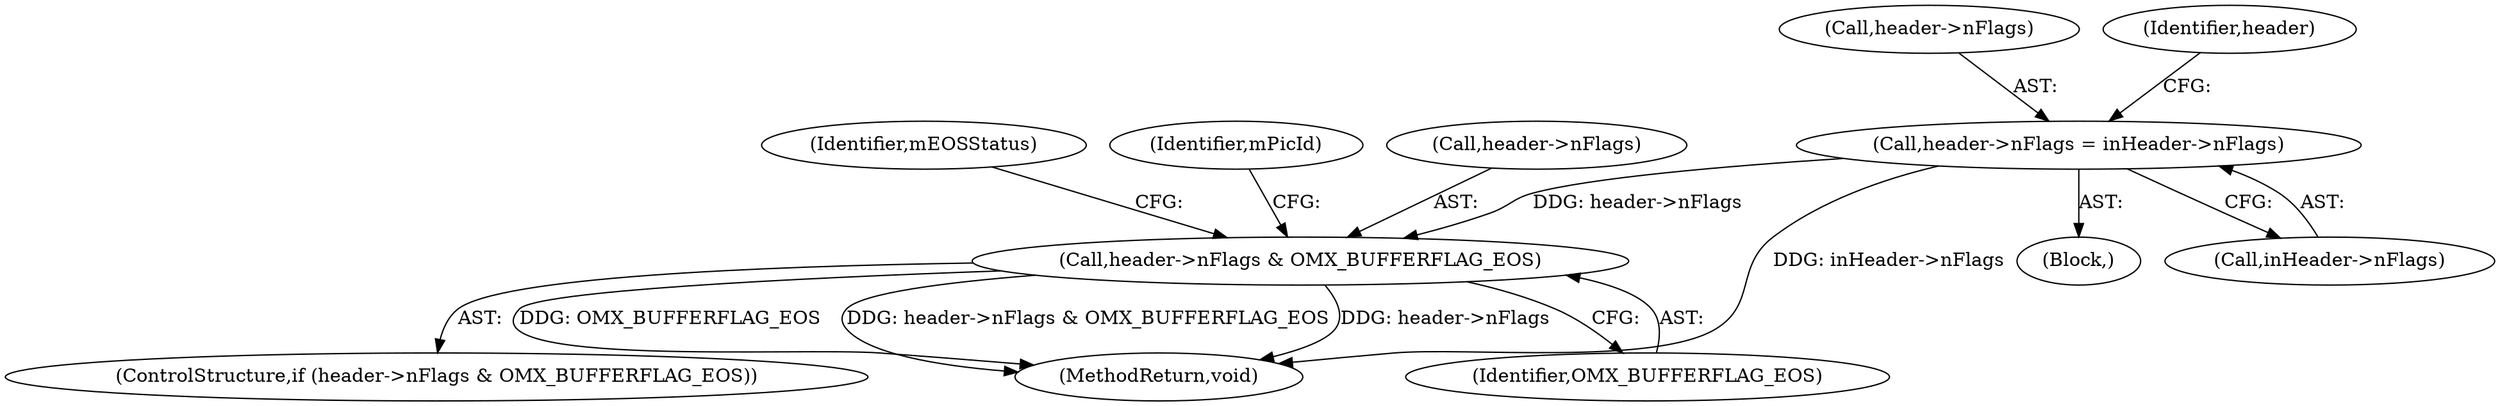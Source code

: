 digraph "0_Android_d2f47191538837e796e2b10c1ff7e1ee35f6e0ab_2@pointer" {
"1000190" [label="(Call,header->nFlags = inHeader->nFlags)"];
"1000198" [label="(Call,header->nFlags & OMX_BUFFERFLAG_EOS)"];
"1000191" [label="(Call,header->nFlags)"];
"1000200" [label="(Identifier,header)"];
"1000197" [label="(ControlStructure,if (header->nFlags & OMX_BUFFERFLAG_EOS))"];
"1000414" [label="(MethodReturn,void)"];
"1000155" [label="(Block,)"];
"1000202" [label="(Identifier,OMX_BUFFERFLAG_EOS)"];
"1000205" [label="(Identifier,mEOSStatus)"];
"1000208" [label="(Identifier,mPicId)"];
"1000194" [label="(Call,inHeader->nFlags)"];
"1000190" [label="(Call,header->nFlags = inHeader->nFlags)"];
"1000198" [label="(Call,header->nFlags & OMX_BUFFERFLAG_EOS)"];
"1000199" [label="(Call,header->nFlags)"];
"1000190" -> "1000155"  [label="AST: "];
"1000190" -> "1000194"  [label="CFG: "];
"1000191" -> "1000190"  [label="AST: "];
"1000194" -> "1000190"  [label="AST: "];
"1000200" -> "1000190"  [label="CFG: "];
"1000190" -> "1000414"  [label="DDG: inHeader->nFlags"];
"1000190" -> "1000198"  [label="DDG: header->nFlags"];
"1000198" -> "1000197"  [label="AST: "];
"1000198" -> "1000202"  [label="CFG: "];
"1000199" -> "1000198"  [label="AST: "];
"1000202" -> "1000198"  [label="AST: "];
"1000205" -> "1000198"  [label="CFG: "];
"1000208" -> "1000198"  [label="CFG: "];
"1000198" -> "1000414"  [label="DDG: header->nFlags"];
"1000198" -> "1000414"  [label="DDG: OMX_BUFFERFLAG_EOS"];
"1000198" -> "1000414"  [label="DDG: header->nFlags & OMX_BUFFERFLAG_EOS"];
}
